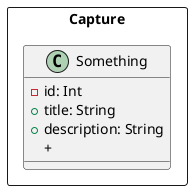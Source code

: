 @startuml meusys

package Capture <<Rectangle>> {

  ' alguma coisa
  class Something {  
    - id: Int
    + title: String
    + description: String
    + 
  }

}

@enduml 